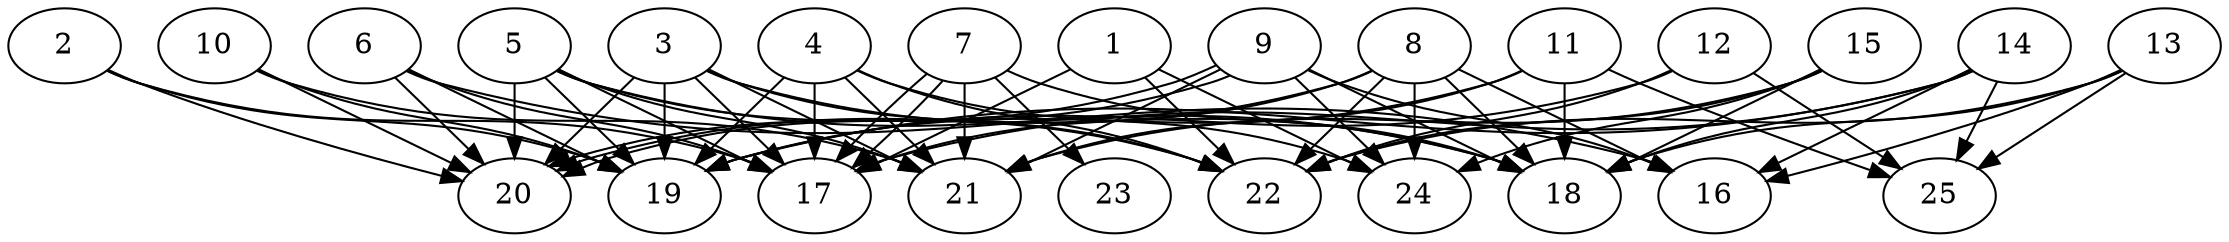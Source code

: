 // DAG automatically generated by daggen at Tue Aug  6 16:26:47 2019
// ./daggen --dot -n 25 --ccr 0.3 --fat 0.8 --regular 0.5 --density 0.8 --mindata 5242880 --maxdata 52428800 
digraph G {
  1 [size="131372373", alpha="0.09", expect_size="39411712"] 
  1 -> 17 [size ="39411712"]
  1 -> 22 [size ="39411712"]
  1 -> 24 [size ="39411712"]
  2 [size="127726933", alpha="0.12", expect_size="38318080"] 
  2 -> 17 [size ="38318080"]
  2 -> 19 [size ="38318080"]
  2 -> 20 [size ="38318080"]
  3 [size="20179627", alpha="0.05", expect_size="6053888"] 
  3 -> 17 [size ="6053888"]
  3 -> 18 [size ="6053888"]
  3 -> 19 [size ="6053888"]
  3 -> 20 [size ="6053888"]
  3 -> 21 [size ="6053888"]
  3 -> 22 [size ="6053888"]
  4 [size="112718507", alpha="0.18", expect_size="33815552"] 
  4 -> 17 [size ="33815552"]
  4 -> 19 [size ="33815552"]
  4 -> 21 [size ="33815552"]
  4 -> 22 [size ="33815552"]
  4 -> 24 [size ="33815552"]
  5 [size="40441173", alpha="0.12", expect_size="12132352"] 
  5 -> 17 [size ="12132352"]
  5 -> 18 [size ="12132352"]
  5 -> 19 [size ="12132352"]
  5 -> 20 [size ="12132352"]
  5 -> 21 [size ="12132352"]
  5 -> 22 [size ="12132352"]
  6 [size="93385387", alpha="0.08", expect_size="28015616"] 
  6 -> 16 [size ="28015616"]
  6 -> 17 [size ="28015616"]
  6 -> 19 [size ="28015616"]
  6 -> 20 [size ="28015616"]
  7 [size="110353067", alpha="0.12", expect_size="33105920"] 
  7 -> 17 [size ="33105920"]
  7 -> 17 [size ="33105920"]
  7 -> 18 [size ="33105920"]
  7 -> 21 [size ="33105920"]
  7 -> 23 [size ="33105920"]
  8 [size="57784320", alpha="0.00", expect_size="17335296"] 
  8 -> 16 [size ="17335296"]
  8 -> 17 [size ="17335296"]
  8 -> 18 [size ="17335296"]
  8 -> 20 [size ="17335296"]
  8 -> 22 [size ="17335296"]
  8 -> 24 [size ="17335296"]
  9 [size="156822187", alpha="0.16", expect_size="47046656"] 
  9 -> 16 [size ="47046656"]
  9 -> 18 [size ="47046656"]
  9 -> 20 [size ="47046656"]
  9 -> 20 [size ="47046656"]
  9 -> 21 [size ="47046656"]
  9 -> 24 [size ="47046656"]
  10 [size="63935147", alpha="0.10", expect_size="19180544"] 
  10 -> 19 [size ="19180544"]
  10 -> 20 [size ="19180544"]
  10 -> 21 [size ="19180544"]
  11 [size="138653013", alpha="0.11", expect_size="41595904"] 
  11 -> 18 [size ="41595904"]
  11 -> 19 [size ="41595904"]
  11 -> 21 [size ="41595904"]
  11 -> 25 [size ="41595904"]
  12 [size="52394667", alpha="0.05", expect_size="15718400"] 
  12 -> 19 [size ="15718400"]
  12 -> 22 [size ="15718400"]
  12 -> 25 [size ="15718400"]
  13 [size="143759360", alpha="0.00", expect_size="43127808"] 
  13 -> 16 [size ="43127808"]
  13 -> 18 [size ="43127808"]
  13 -> 22 [size ="43127808"]
  13 -> 25 [size ="43127808"]
  14 [size="24558933", alpha="0.10", expect_size="7367680"] 
  14 -> 16 [size ="7367680"]
  14 -> 17 [size ="7367680"]
  14 -> 18 [size ="7367680"]
  14 -> 19 [size ="7367680"]
  14 -> 25 [size ="7367680"]
  15 [size="164194987", alpha="0.06", expect_size="49258496"] 
  15 -> 18 [size ="49258496"]
  15 -> 21 [size ="49258496"]
  15 -> 22 [size ="49258496"]
  15 -> 24 [size ="49258496"]
  16 [size="101550080", alpha="0.20", expect_size="30465024"] 
  17 [size="165533013", alpha="0.12", expect_size="49659904"] 
  18 [size="102666240", alpha="0.06", expect_size="30799872"] 
  19 [size="105325227", alpha="0.04", expect_size="31597568"] 
  20 [size="76598613", alpha="0.11", expect_size="22979584"] 
  21 [size="153753600", alpha="0.12", expect_size="46126080"] 
  22 [size="80882347", alpha="0.08", expect_size="24264704"] 
  23 [size="118947840", alpha="0.04", expect_size="35684352"] 
  24 [size="122135893", alpha="0.12", expect_size="36640768"] 
  25 [size="46015147", alpha="0.03", expect_size="13804544"] 
}
